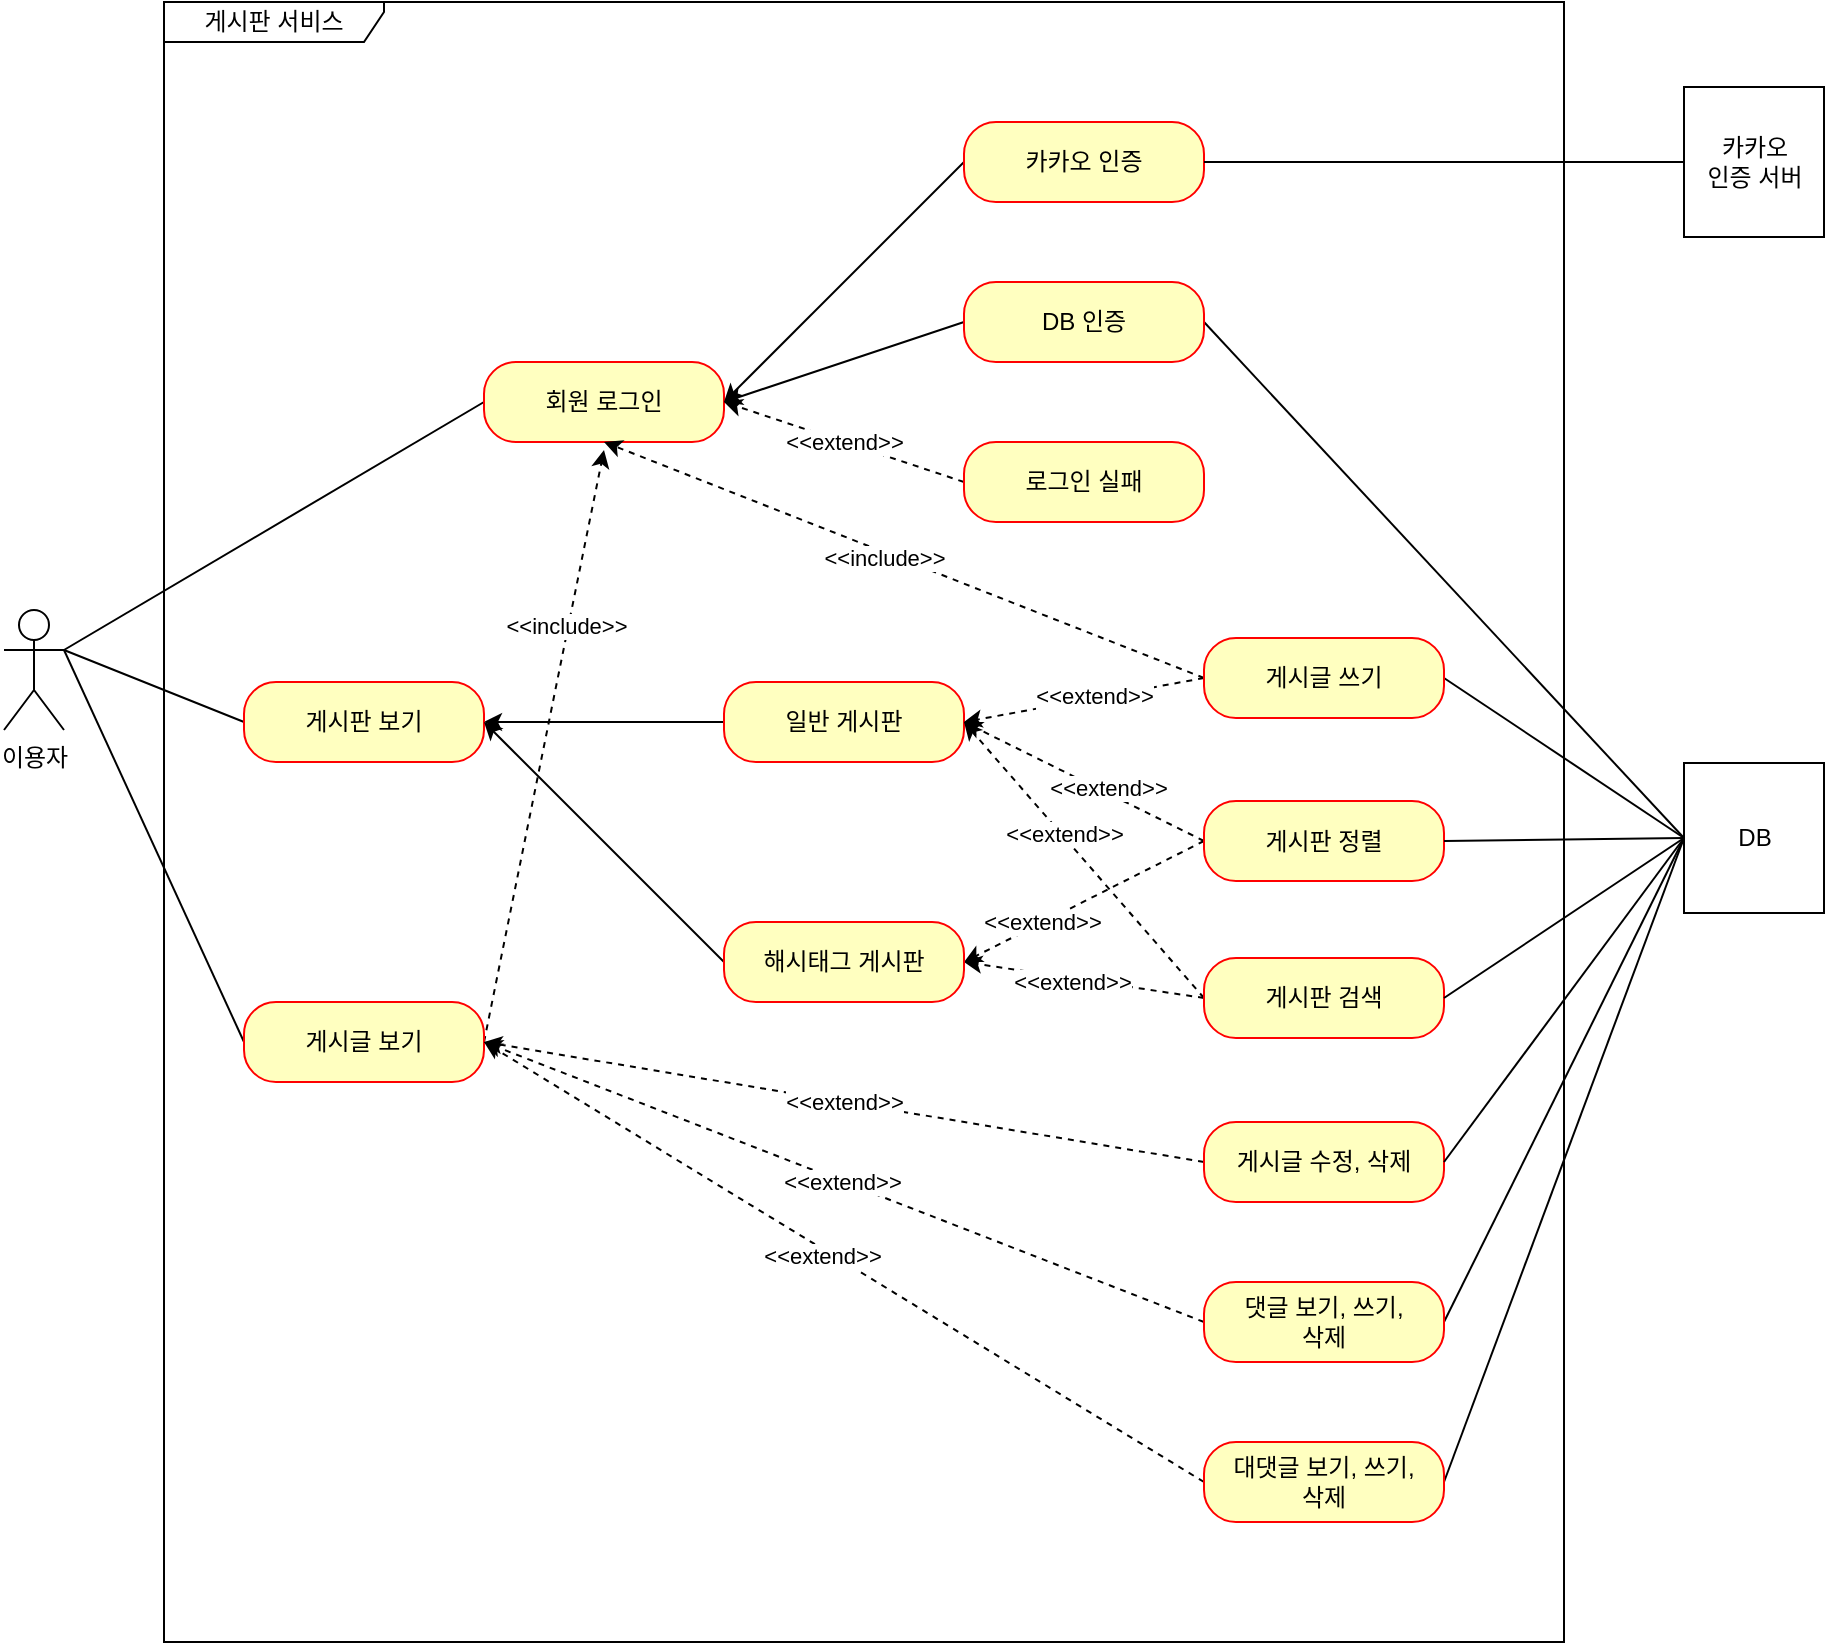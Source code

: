 <mxfile version="22.1.3" type="github">
  <diagram name="Page-1" id="Ezk5R7m5EwvPA_6zIBru">
    <mxGraphModel dx="1434" dy="790" grid="1" gridSize="10" guides="1" tooltips="1" connect="1" arrows="1" fold="1" page="1" pageScale="1" pageWidth="850" pageHeight="1100" math="0" shadow="0">
      <root>
        <mxCell id="0" />
        <mxCell id="1" parent="0" />
        <mxCell id="6E7Ybek2dhdcTSKrP8x--60" value="이용자" style="shape=umlActor;verticalLabelPosition=bottom;verticalAlign=top;html=1;" vertex="1" parent="1">
          <mxGeometry x="50" y="414" width="30" height="60" as="geometry" />
        </mxCell>
        <mxCell id="6E7Ybek2dhdcTSKrP8x--61" value="게시판 서비스" style="shape=umlFrame;whiteSpace=wrap;html=1;width=110;height=20;" vertex="1" parent="1">
          <mxGeometry x="130" y="110" width="700" height="820" as="geometry" />
        </mxCell>
        <mxCell id="6E7Ybek2dhdcTSKrP8x--62" style="rounded=0;orthogonalLoop=1;jettySize=auto;html=1;exitX=0;exitY=0.5;exitDx=0;exitDy=0;entryX=1;entryY=0.5;entryDx=0;entryDy=0;" edge="1" parent="1" source="6E7Ybek2dhdcTSKrP8x--63" target="6E7Ybek2dhdcTSKrP8x--65">
          <mxGeometry relative="1" as="geometry" />
        </mxCell>
        <mxCell id="6E7Ybek2dhdcTSKrP8x--63" value="일반 게시판" style="rounded=1;whiteSpace=wrap;html=1;arcSize=40;fontColor=#000000;fillColor=#ffffc0;strokeColor=#ff0000;" vertex="1" parent="1">
          <mxGeometry x="410" y="450" width="120" height="40" as="geometry" />
        </mxCell>
        <mxCell id="6E7Ybek2dhdcTSKrP8x--64" style="edgeStyle=none;rounded=0;orthogonalLoop=1;jettySize=auto;html=1;exitX=0;exitY=0.5;exitDx=0;exitDy=0;entryX=1;entryY=0.333;entryDx=0;entryDy=0;entryPerimeter=0;endArrow=none;endFill=0;" edge="1" parent="1" source="6E7Ybek2dhdcTSKrP8x--65" target="6E7Ybek2dhdcTSKrP8x--60">
          <mxGeometry relative="1" as="geometry" />
        </mxCell>
        <mxCell id="6E7Ybek2dhdcTSKrP8x--65" value="게시판 보기" style="rounded=1;whiteSpace=wrap;html=1;arcSize=40;fontColor=#000000;fillColor=#ffffc0;strokeColor=#ff0000;" vertex="1" parent="1">
          <mxGeometry x="170" y="450" width="120" height="40" as="geometry" />
        </mxCell>
        <mxCell id="6E7Ybek2dhdcTSKrP8x--66" style="edgeStyle=none;rounded=0;orthogonalLoop=1;jettySize=auto;html=1;exitX=0;exitY=0.5;exitDx=0;exitDy=0;endArrow=none;endFill=0;" edge="1" parent="1" source="6E7Ybek2dhdcTSKrP8x--69">
          <mxGeometry relative="1" as="geometry">
            <mxPoint x="80" y="434" as="targetPoint" />
          </mxGeometry>
        </mxCell>
        <mxCell id="6E7Ybek2dhdcTSKrP8x--67" style="edgeStyle=none;rounded=0;orthogonalLoop=1;jettySize=auto;html=1;exitX=1;exitY=0.5;exitDx=0;exitDy=0;dashed=1;endArrow=classic;endFill=1;" edge="1" parent="1" source="6E7Ybek2dhdcTSKrP8x--69">
          <mxGeometry relative="1" as="geometry">
            <mxPoint x="350" y="334" as="targetPoint" />
          </mxGeometry>
        </mxCell>
        <mxCell id="6E7Ybek2dhdcTSKrP8x--68" value="&amp;lt;&amp;lt;include&amp;gt;&amp;gt;" style="edgeLabel;html=1;align=center;verticalAlign=middle;resizable=0;points=[];" vertex="1" connectable="0" parent="6E7Ybek2dhdcTSKrP8x--67">
          <mxGeometry x="0.406" y="2" relative="1" as="geometry">
            <mxPoint as="offset" />
          </mxGeometry>
        </mxCell>
        <mxCell id="6E7Ybek2dhdcTSKrP8x--69" value="게시글 보기" style="rounded=1;whiteSpace=wrap;html=1;arcSize=40;fontColor=#000000;fillColor=#ffffc0;strokeColor=#ff0000;" vertex="1" parent="1">
          <mxGeometry x="170" y="610" width="120" height="40" as="geometry" />
        </mxCell>
        <mxCell id="6E7Ybek2dhdcTSKrP8x--70" style="edgeStyle=none;rounded=0;orthogonalLoop=1;jettySize=auto;html=1;exitX=0;exitY=0.5;exitDx=0;exitDy=0;endArrow=none;endFill=0;" edge="1" parent="1" source="6E7Ybek2dhdcTSKrP8x--71">
          <mxGeometry relative="1" as="geometry">
            <mxPoint x="80" y="434" as="targetPoint" />
          </mxGeometry>
        </mxCell>
        <mxCell id="6E7Ybek2dhdcTSKrP8x--71" value="회원 로그인" style="rounded=1;whiteSpace=wrap;html=1;arcSize=40;fontColor=#000000;fillColor=#ffffc0;strokeColor=#ff0000;" vertex="1" parent="1">
          <mxGeometry x="290" y="290" width="120" height="40" as="geometry" />
        </mxCell>
        <mxCell id="6E7Ybek2dhdcTSKrP8x--72" style="edgeStyle=none;rounded=0;orthogonalLoop=1;jettySize=auto;html=1;exitX=1;exitY=0.5;exitDx=0;exitDy=0;entryX=0;entryY=0.5;entryDx=0;entryDy=0;endArrow=none;endFill=0;" edge="1" parent="1" source="6E7Ybek2dhdcTSKrP8x--74" target="6E7Ybek2dhdcTSKrP8x--97">
          <mxGeometry relative="1" as="geometry" />
        </mxCell>
        <mxCell id="6E7Ybek2dhdcTSKrP8x--73" style="edgeStyle=none;rounded=0;orthogonalLoop=1;jettySize=auto;html=1;exitX=0;exitY=0.5;exitDx=0;exitDy=0;entryX=1;entryY=0.5;entryDx=0;entryDy=0;endArrow=classic;endFill=1;" edge="1" parent="1" source="6E7Ybek2dhdcTSKrP8x--74" target="6E7Ybek2dhdcTSKrP8x--71">
          <mxGeometry relative="1" as="geometry" />
        </mxCell>
        <mxCell id="6E7Ybek2dhdcTSKrP8x--74" value="DB 인증" style="rounded=1;whiteSpace=wrap;html=1;arcSize=40;fontColor=#000000;fillColor=#ffffc0;strokeColor=#ff0000;" vertex="1" parent="1">
          <mxGeometry x="530" y="250" width="120" height="40" as="geometry" />
        </mxCell>
        <mxCell id="6E7Ybek2dhdcTSKrP8x--75" value="&amp;lt;&amp;lt;extend&amp;gt;&amp;gt;" style="edgeStyle=none;rounded=0;orthogonalLoop=1;jettySize=auto;html=1;exitX=0;exitY=0.5;exitDx=0;exitDy=0;entryX=1;entryY=0.5;entryDx=0;entryDy=0;endArrow=classic;endFill=1;dashed=1;" edge="1" parent="1" source="6E7Ybek2dhdcTSKrP8x--76" target="6E7Ybek2dhdcTSKrP8x--71">
          <mxGeometry relative="1" as="geometry" />
        </mxCell>
        <mxCell id="6E7Ybek2dhdcTSKrP8x--76" value="로그인 실패" style="rounded=1;whiteSpace=wrap;html=1;arcSize=40;fontColor=#000000;fillColor=#ffffc0;strokeColor=#ff0000;" vertex="1" parent="1">
          <mxGeometry x="530" y="330" width="120" height="40" as="geometry" />
        </mxCell>
        <mxCell id="6E7Ybek2dhdcTSKrP8x--77" style="edgeStyle=none;rounded=0;orthogonalLoop=1;jettySize=auto;html=1;exitX=0;exitY=0.5;exitDx=0;exitDy=0;entryX=1;entryY=0.5;entryDx=0;entryDy=0;dashed=1;endArrow=classic;endFill=1;" edge="1" parent="1" source="6E7Ybek2dhdcTSKrP8x--81" target="6E7Ybek2dhdcTSKrP8x--63">
          <mxGeometry relative="1" as="geometry" />
        </mxCell>
        <mxCell id="6E7Ybek2dhdcTSKrP8x--78" value="&amp;lt;&amp;lt;extend&amp;gt;&amp;gt;" style="edgeLabel;html=1;align=center;verticalAlign=middle;resizable=0;points=[];" vertex="1" connectable="0" parent="6E7Ybek2dhdcTSKrP8x--77">
          <mxGeometry x="-0.179" y="-3" relative="1" as="geometry">
            <mxPoint as="offset" />
          </mxGeometry>
        </mxCell>
        <mxCell id="6E7Ybek2dhdcTSKrP8x--79" style="edgeStyle=none;rounded=0;orthogonalLoop=1;jettySize=auto;html=1;exitX=0;exitY=0.5;exitDx=0;exitDy=0;entryX=1;entryY=0.5;entryDx=0;entryDy=0;dashed=1;" edge="1" parent="1" source="6E7Ybek2dhdcTSKrP8x--81" target="6E7Ybek2dhdcTSKrP8x--99">
          <mxGeometry relative="1" as="geometry" />
        </mxCell>
        <mxCell id="6E7Ybek2dhdcTSKrP8x--80" value="&amp;lt;&amp;lt;extend&amp;gt;&amp;gt;" style="edgeLabel;html=1;align=center;verticalAlign=middle;resizable=0;points=[];" vertex="1" connectable="0" parent="6E7Ybek2dhdcTSKrP8x--79">
          <mxGeometry x="0.331" relative="1" as="geometry">
            <mxPoint x="-1" as="offset" />
          </mxGeometry>
        </mxCell>
        <mxCell id="6E7Ybek2dhdcTSKrP8x--81" value="게시판 정렬" style="rounded=1;whiteSpace=wrap;html=1;arcSize=40;fontColor=#000000;fillColor=#ffffc0;strokeColor=#ff0000;" vertex="1" parent="1">
          <mxGeometry x="650" y="509.5" width="120" height="40" as="geometry" />
        </mxCell>
        <mxCell id="6E7Ybek2dhdcTSKrP8x--82" style="edgeStyle=none;rounded=0;orthogonalLoop=1;jettySize=auto;html=1;exitX=0;exitY=0.5;exitDx=0;exitDy=0;dashed=1;endArrow=classic;endFill=1;entryX=1;entryY=0.5;entryDx=0;entryDy=0;" edge="1" parent="1" source="6E7Ybek2dhdcTSKrP8x--86" target="6E7Ybek2dhdcTSKrP8x--63">
          <mxGeometry relative="1" as="geometry">
            <mxPoint x="290" y="534.0" as="targetPoint" />
          </mxGeometry>
        </mxCell>
        <mxCell id="6E7Ybek2dhdcTSKrP8x--83" value="&amp;lt;&amp;lt;extend&amp;gt;&amp;gt;" style="edgeLabel;html=1;align=center;verticalAlign=middle;resizable=0;points=[];" vertex="1" connectable="0" parent="6E7Ybek2dhdcTSKrP8x--82">
          <mxGeometry x="0.183" y="-1" relative="1" as="geometry">
            <mxPoint as="offset" />
          </mxGeometry>
        </mxCell>
        <mxCell id="6E7Ybek2dhdcTSKrP8x--84" style="edgeStyle=none;rounded=0;orthogonalLoop=1;jettySize=auto;html=1;exitX=0;exitY=0.5;exitDx=0;exitDy=0;entryX=1;entryY=0.5;entryDx=0;entryDy=0;dashed=1;" edge="1" parent="1" source="6E7Ybek2dhdcTSKrP8x--86" target="6E7Ybek2dhdcTSKrP8x--99">
          <mxGeometry relative="1" as="geometry" />
        </mxCell>
        <mxCell id="6E7Ybek2dhdcTSKrP8x--85" value="&amp;lt;&amp;lt;extend&amp;gt;&amp;gt;" style="edgeLabel;html=1;align=center;verticalAlign=middle;resizable=0;points=[];" vertex="1" connectable="0" parent="6E7Ybek2dhdcTSKrP8x--84">
          <mxGeometry x="0.113" y="2" relative="1" as="geometry">
            <mxPoint x="1" as="offset" />
          </mxGeometry>
        </mxCell>
        <mxCell id="6E7Ybek2dhdcTSKrP8x--86" value="게시판 검색" style="rounded=1;whiteSpace=wrap;html=1;arcSize=40;fontColor=#000000;fillColor=#ffffc0;strokeColor=#ff0000;" vertex="1" parent="1">
          <mxGeometry x="650" y="588" width="120" height="40" as="geometry" />
        </mxCell>
        <mxCell id="6E7Ybek2dhdcTSKrP8x--87" value="&amp;lt;&amp;lt;extend&amp;gt;&amp;gt;" style="edgeStyle=none;rounded=0;orthogonalLoop=1;jettySize=auto;html=1;exitX=0;exitY=0.5;exitDx=0;exitDy=0;entryX=1;entryY=0.5;entryDx=0;entryDy=0;dashed=1;endArrow=classic;endFill=1;" edge="1" parent="1" source="6E7Ybek2dhdcTSKrP8x--88" target="6E7Ybek2dhdcTSKrP8x--69">
          <mxGeometry relative="1" as="geometry" />
        </mxCell>
        <mxCell id="6E7Ybek2dhdcTSKrP8x--88" value="게시글 수정, 삭제" style="rounded=1;whiteSpace=wrap;html=1;arcSize=40;fontColor=#000000;fillColor=#ffffc0;strokeColor=#ff0000;" vertex="1" parent="1">
          <mxGeometry x="650" y="670" width="120" height="40" as="geometry" />
        </mxCell>
        <mxCell id="6E7Ybek2dhdcTSKrP8x--89" style="edgeStyle=none;rounded=0;orthogonalLoop=1;jettySize=auto;html=1;exitX=0;exitY=0.5;exitDx=0;exitDy=0;dashed=1;endArrow=classic;endFill=1;entryX=1;entryY=0.5;entryDx=0;entryDy=0;" edge="1" parent="1" source="6E7Ybek2dhdcTSKrP8x--92" target="6E7Ybek2dhdcTSKrP8x--69">
          <mxGeometry relative="1" as="geometry">
            <mxPoint x="290" y="634" as="targetPoint" />
          </mxGeometry>
        </mxCell>
        <mxCell id="6E7Ybek2dhdcTSKrP8x--90" value="&amp;lt;&amp;lt;extend&amp;gt;&amp;gt;" style="edgeLabel;html=1;align=center;verticalAlign=middle;resizable=0;points=[];" vertex="1" connectable="0" parent="6E7Ybek2dhdcTSKrP8x--89">
          <mxGeometry x="0.006" relative="1" as="geometry">
            <mxPoint as="offset" />
          </mxGeometry>
        </mxCell>
        <mxCell id="6E7Ybek2dhdcTSKrP8x--91" style="edgeStyle=none;rounded=0;orthogonalLoop=1;jettySize=auto;html=1;exitX=1;exitY=0.5;exitDx=0;exitDy=0;endArrow=none;endFill=0;entryX=0;entryY=0.5;entryDx=0;entryDy=0;" edge="1" parent="1" source="6E7Ybek2dhdcTSKrP8x--92" target="6E7Ybek2dhdcTSKrP8x--97">
          <mxGeometry relative="1" as="geometry">
            <mxPoint x="740.0" y="424.0" as="targetPoint" />
          </mxGeometry>
        </mxCell>
        <mxCell id="6E7Ybek2dhdcTSKrP8x--92" value="댓글 보기, 쓰기,&lt;br&gt;삭제" style="rounded=1;whiteSpace=wrap;html=1;arcSize=40;fontColor=#000000;fillColor=#ffffc0;strokeColor=#ff0000;" vertex="1" parent="1">
          <mxGeometry x="650" y="750" width="120" height="40" as="geometry" />
        </mxCell>
        <mxCell id="6E7Ybek2dhdcTSKrP8x--93" style="edgeStyle=none;rounded=0;orthogonalLoop=1;jettySize=auto;html=1;exitX=0;exitY=0.5;exitDx=0;exitDy=0;entryX=1;entryY=0.5;entryDx=0;entryDy=0;endArrow=none;endFill=0;" edge="1" parent="1" source="6E7Ybek2dhdcTSKrP8x--97" target="6E7Ybek2dhdcTSKrP8x--88">
          <mxGeometry relative="1" as="geometry" />
        </mxCell>
        <mxCell id="6E7Ybek2dhdcTSKrP8x--94" style="edgeStyle=none;rounded=0;orthogonalLoop=1;jettySize=auto;html=1;exitX=0;exitY=0.5;exitDx=0;exitDy=0;entryX=1;entryY=0.5;entryDx=0;entryDy=0;endArrow=none;endFill=0;" edge="1" parent="1" source="6E7Ybek2dhdcTSKrP8x--97" target="6E7Ybek2dhdcTSKrP8x--86">
          <mxGeometry relative="1" as="geometry" />
        </mxCell>
        <mxCell id="6E7Ybek2dhdcTSKrP8x--95" style="edgeStyle=none;rounded=0;orthogonalLoop=1;jettySize=auto;html=1;exitX=0;exitY=0.5;exitDx=0;exitDy=0;entryX=1;entryY=0.5;entryDx=0;entryDy=0;endArrow=none;endFill=0;" edge="1" parent="1" source="6E7Ybek2dhdcTSKrP8x--97" target="6E7Ybek2dhdcTSKrP8x--81">
          <mxGeometry relative="1" as="geometry" />
        </mxCell>
        <mxCell id="6E7Ybek2dhdcTSKrP8x--96" style="edgeStyle=none;rounded=0;orthogonalLoop=1;jettySize=auto;html=1;exitX=0;exitY=0.5;exitDx=0;exitDy=0;entryX=1;entryY=0.5;entryDx=0;entryDy=0;endArrow=none;endFill=0;" edge="1" parent="1" source="6E7Ybek2dhdcTSKrP8x--97" target="6E7Ybek2dhdcTSKrP8x--105">
          <mxGeometry relative="1" as="geometry" />
        </mxCell>
        <mxCell id="6E7Ybek2dhdcTSKrP8x--97" value="DB" style="html=1;dropTarget=0;" vertex="1" parent="1">
          <mxGeometry x="890" y="490.5" width="70" height="75" as="geometry" />
        </mxCell>
        <mxCell id="6E7Ybek2dhdcTSKrP8x--98" style="orthogonalLoop=1;jettySize=auto;html=1;exitX=0;exitY=0.5;exitDx=0;exitDy=0;entryX=1;entryY=0.5;entryDx=0;entryDy=0;rounded=0;" edge="1" parent="1" source="6E7Ybek2dhdcTSKrP8x--99" target="6E7Ybek2dhdcTSKrP8x--65">
          <mxGeometry relative="1" as="geometry" />
        </mxCell>
        <mxCell id="6E7Ybek2dhdcTSKrP8x--99" value="해시태그 게시판" style="rounded=1;whiteSpace=wrap;html=1;arcSize=40;fontColor=#000000;fillColor=#ffffc0;strokeColor=#ff0000;" vertex="1" parent="1">
          <mxGeometry x="410" y="570" width="120" height="40" as="geometry" />
        </mxCell>
        <mxCell id="6E7Ybek2dhdcTSKrP8x--100" style="edgeStyle=none;rounded=0;orthogonalLoop=1;jettySize=auto;html=1;exitX=0;exitY=0.5;exitDx=0;exitDy=0;" edge="1" parent="1" source="6E7Ybek2dhdcTSKrP8x--86" target="6E7Ybek2dhdcTSKrP8x--86">
          <mxGeometry relative="1" as="geometry" />
        </mxCell>
        <mxCell id="6E7Ybek2dhdcTSKrP8x--101" style="edgeStyle=none;rounded=0;orthogonalLoop=1;jettySize=auto;html=1;exitX=0;exitY=0.5;exitDx=0;exitDy=0;entryX=1;entryY=0.5;entryDx=0;entryDy=0;dashed=1;" edge="1" parent="1" source="6E7Ybek2dhdcTSKrP8x--105" target="6E7Ybek2dhdcTSKrP8x--63">
          <mxGeometry relative="1" as="geometry" />
        </mxCell>
        <mxCell id="6E7Ybek2dhdcTSKrP8x--102" value="&amp;lt;&amp;lt;extend&amp;gt;&amp;gt;" style="edgeLabel;html=1;align=center;verticalAlign=middle;resizable=0;points=[];" vertex="1" connectable="0" parent="6E7Ybek2dhdcTSKrP8x--101">
          <mxGeometry x="-0.085" y="-1" relative="1" as="geometry">
            <mxPoint as="offset" />
          </mxGeometry>
        </mxCell>
        <mxCell id="6E7Ybek2dhdcTSKrP8x--103" style="edgeStyle=none;rounded=0;orthogonalLoop=1;jettySize=auto;html=1;exitX=0;exitY=0.5;exitDx=0;exitDy=0;entryX=0.5;entryY=1;entryDx=0;entryDy=0;endArrow=classic;endFill=1;dashed=1;" edge="1" parent="1" source="6E7Ybek2dhdcTSKrP8x--105" target="6E7Ybek2dhdcTSKrP8x--71">
          <mxGeometry relative="1" as="geometry" />
        </mxCell>
        <mxCell id="6E7Ybek2dhdcTSKrP8x--104" value="&amp;lt;&amp;lt;include&amp;gt;&amp;gt;" style="edgeLabel;html=1;align=center;verticalAlign=middle;resizable=0;points=[];" vertex="1" connectable="0" parent="6E7Ybek2dhdcTSKrP8x--103">
          <mxGeometry x="0.061" y="2" relative="1" as="geometry">
            <mxPoint as="offset" />
          </mxGeometry>
        </mxCell>
        <mxCell id="6E7Ybek2dhdcTSKrP8x--105" value="게시글 쓰기" style="rounded=1;whiteSpace=wrap;html=1;arcSize=40;fontColor=#000000;fillColor=#ffffc0;strokeColor=#ff0000;" vertex="1" parent="1">
          <mxGeometry x="650" y="428" width="120" height="40" as="geometry" />
        </mxCell>
        <mxCell id="6E7Ybek2dhdcTSKrP8x--106" style="edgeStyle=none;rounded=0;orthogonalLoop=1;jettySize=auto;html=1;exitX=0;exitY=0.5;exitDx=0;exitDy=0;entryX=1;entryY=0.5;entryDx=0;entryDy=0;endArrow=classic;endFill=1;dashed=1;" edge="1" parent="1" source="6E7Ybek2dhdcTSKrP8x--109" target="6E7Ybek2dhdcTSKrP8x--69">
          <mxGeometry relative="1" as="geometry" />
        </mxCell>
        <mxCell id="6E7Ybek2dhdcTSKrP8x--107" value="&amp;lt;&amp;lt;extend&amp;gt;&amp;gt;" style="edgeLabel;html=1;align=center;verticalAlign=middle;resizable=0;points=[];" vertex="1" connectable="0" parent="6E7Ybek2dhdcTSKrP8x--106">
          <mxGeometry x="0.052" y="3" relative="1" as="geometry">
            <mxPoint as="offset" />
          </mxGeometry>
        </mxCell>
        <mxCell id="6E7Ybek2dhdcTSKrP8x--108" style="edgeStyle=none;rounded=0;orthogonalLoop=1;jettySize=auto;html=1;exitX=1;exitY=0.5;exitDx=0;exitDy=0;entryX=0;entryY=0.5;entryDx=0;entryDy=0;endArrow=none;endFill=0;" edge="1" parent="1" source="6E7Ybek2dhdcTSKrP8x--109" target="6E7Ybek2dhdcTSKrP8x--97">
          <mxGeometry relative="1" as="geometry" />
        </mxCell>
        <mxCell id="6E7Ybek2dhdcTSKrP8x--109" value="대댓글 보기, 쓰기,&lt;br&gt;삭제" style="rounded=1;whiteSpace=wrap;html=1;arcSize=40;fontColor=#000000;fillColor=#ffffc0;strokeColor=#ff0000;" vertex="1" parent="1">
          <mxGeometry x="650" y="830" width="120" height="40" as="geometry" />
        </mxCell>
        <mxCell id="6E7Ybek2dhdcTSKrP8x--110" style="rounded=0;orthogonalLoop=1;jettySize=auto;html=1;exitX=0;exitY=0.5;exitDx=0;exitDy=0;entryX=1;entryY=0.5;entryDx=0;entryDy=0;endArrow=classic;endFill=1;" edge="1" parent="1" source="6E7Ybek2dhdcTSKrP8x--111" target="6E7Ybek2dhdcTSKrP8x--71">
          <mxGeometry relative="1" as="geometry" />
        </mxCell>
        <mxCell id="6E7Ybek2dhdcTSKrP8x--111" value="카카오 인증" style="rounded=1;whiteSpace=wrap;html=1;arcSize=40;fontColor=#000000;fillColor=#ffffc0;strokeColor=#ff0000;" vertex="1" parent="1">
          <mxGeometry x="530" y="170" width="120" height="40" as="geometry" />
        </mxCell>
        <mxCell id="6E7Ybek2dhdcTSKrP8x--112" style="edgeStyle=orthogonalEdgeStyle;rounded=0;orthogonalLoop=1;jettySize=auto;html=1;exitX=0;exitY=0.5;exitDx=0;exitDy=0;entryX=1;entryY=0.5;entryDx=0;entryDy=0;endArrow=none;endFill=0;" edge="1" parent="1" source="6E7Ybek2dhdcTSKrP8x--113" target="6E7Ybek2dhdcTSKrP8x--111">
          <mxGeometry relative="1" as="geometry" />
        </mxCell>
        <mxCell id="6E7Ybek2dhdcTSKrP8x--113" value="카카오&lt;br&gt;인증 서버" style="html=1;dropTarget=0;" vertex="1" parent="1">
          <mxGeometry x="890" y="152.5" width="70" height="75" as="geometry" />
        </mxCell>
      </root>
    </mxGraphModel>
  </diagram>
</mxfile>
